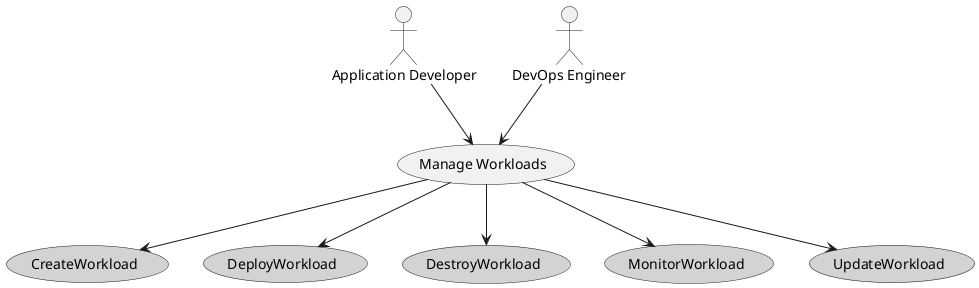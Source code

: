 @startuml


usecase "Manage Workloads" as ManageWorkloads

Actor "Application Developer" as ApplicationDeveloper

ApplicationDeveloper --> ManageWorkloads

Actor "DevOps Engineer" as DevOpsEngineer

DevOpsEngineer --> ManageWorkloads



usecase "CreateWorkload" as CreateWorkload #lightgrey

ManageWorkloads --> CreateWorkload

usecase "DeployWorkload" as DeployWorkload #lightgrey

ManageWorkloads --> DeployWorkload

usecase "DestroyWorkload" as DestroyWorkload #lightgrey

ManageWorkloads --> DestroyWorkload

usecase "MonitorWorkload" as MonitorWorkload #lightgrey

ManageWorkloads --> MonitorWorkload

usecase "UpdateWorkload" as UpdateWorkload #lightgrey

ManageWorkloads --> UpdateWorkload

@enduml
